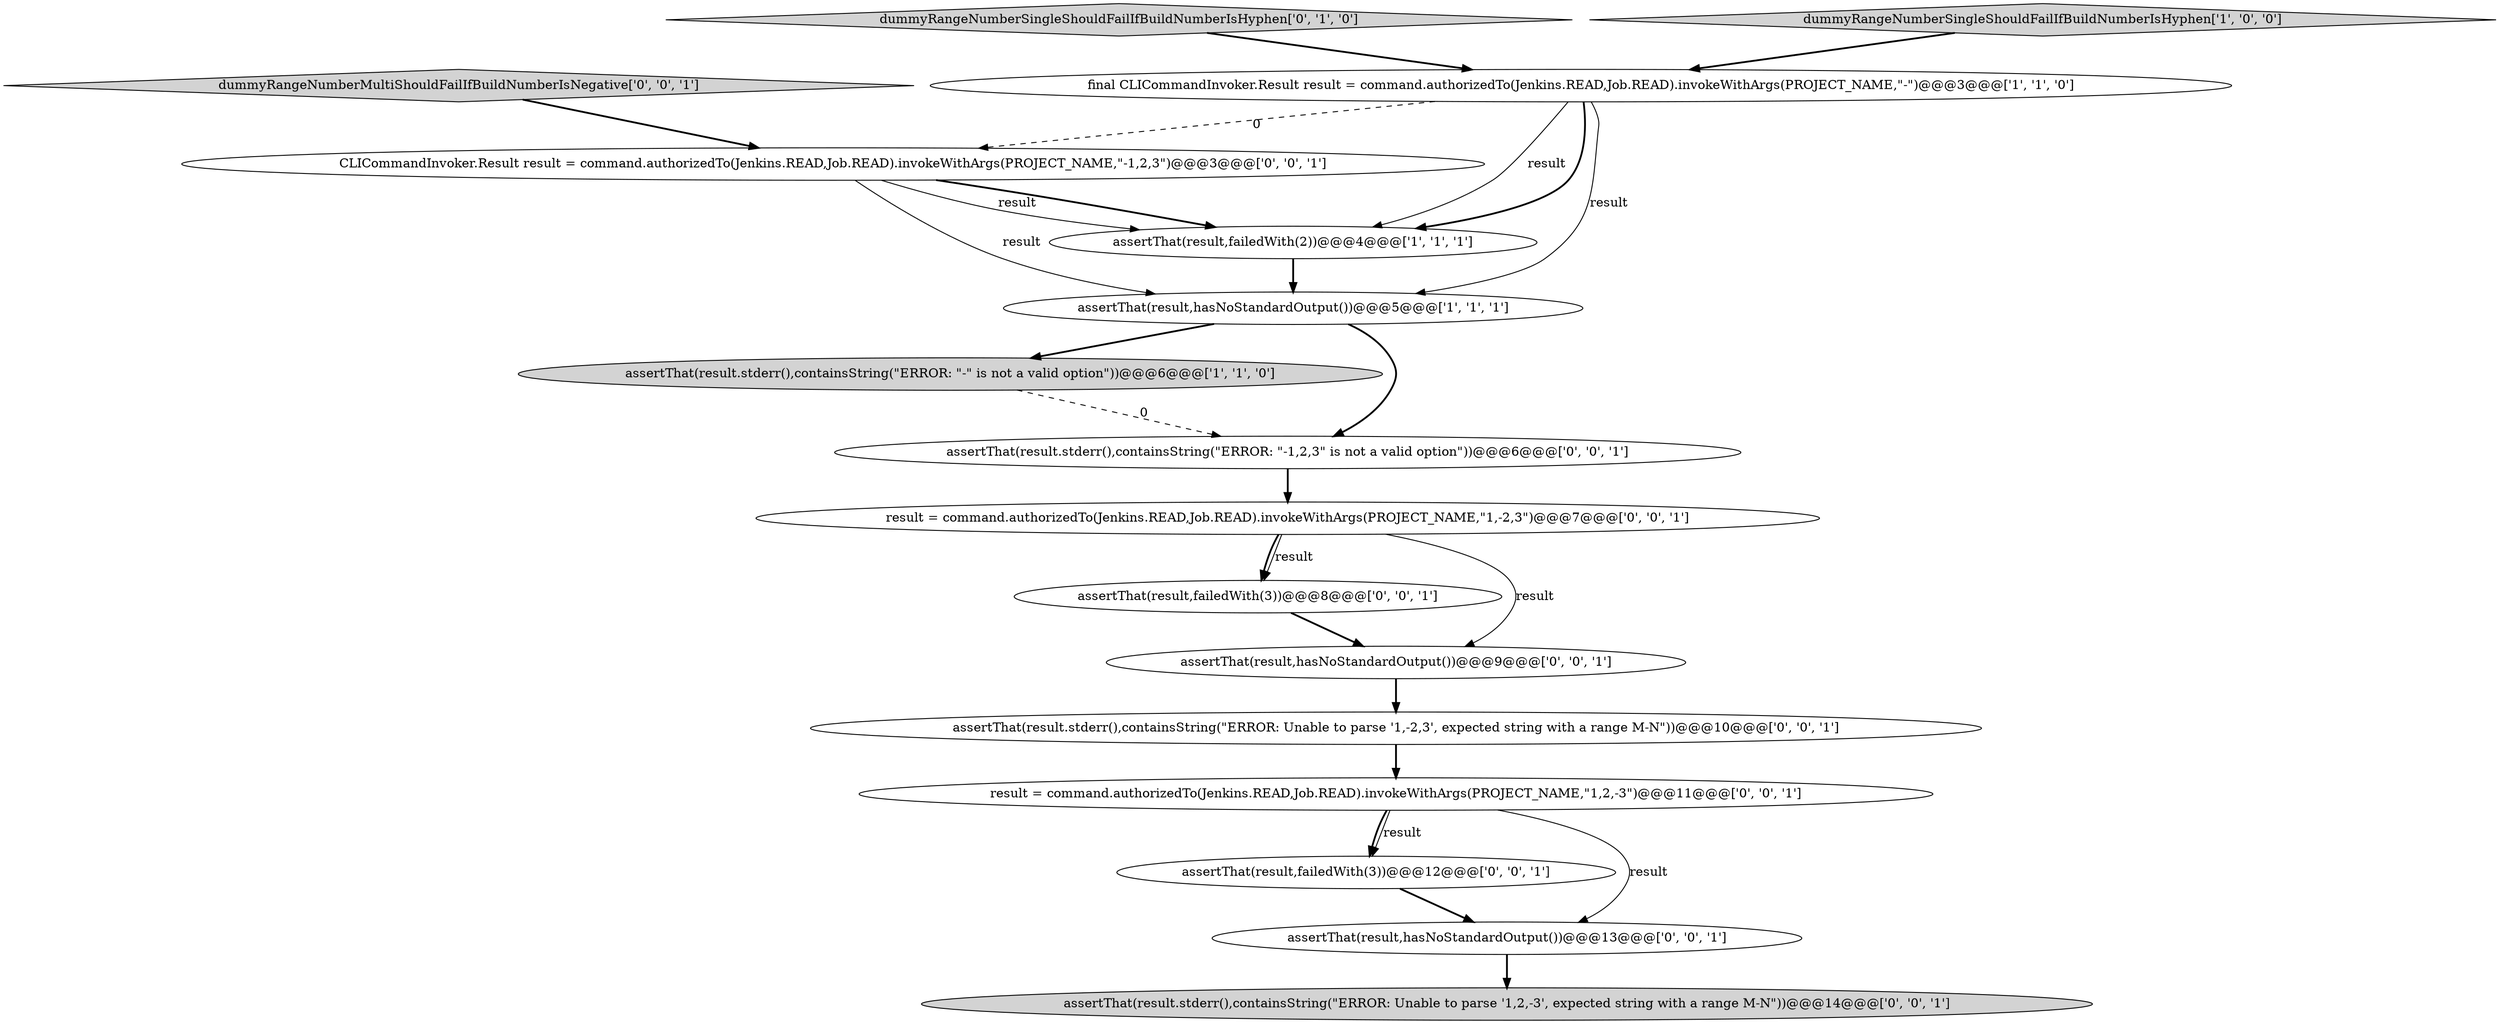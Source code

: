 digraph {
1 [style = filled, label = "final CLICommandInvoker.Result result = command.authorizedTo(Jenkins.READ,Job.READ).invokeWithArgs(PROJECT_NAME,\"-\")@@@3@@@['1', '1', '0']", fillcolor = white, shape = ellipse image = "AAA0AAABBB1BBB"];
13 [style = filled, label = "result = command.authorizedTo(Jenkins.READ,Job.READ).invokeWithArgs(PROJECT_NAME,\"1,-2,3\")@@@7@@@['0', '0', '1']", fillcolor = white, shape = ellipse image = "AAA0AAABBB3BBB"];
16 [style = filled, label = "assertThat(result,failedWith(3))@@@8@@@['0', '0', '1']", fillcolor = white, shape = ellipse image = "AAA0AAABBB3BBB"];
11 [style = filled, label = "result = command.authorizedTo(Jenkins.READ,Job.READ).invokeWithArgs(PROJECT_NAME,\"1,2,-3\")@@@11@@@['0', '0', '1']", fillcolor = white, shape = ellipse image = "AAA0AAABBB3BBB"];
2 [style = filled, label = "assertThat(result,hasNoStandardOutput())@@@5@@@['1', '1', '1']", fillcolor = white, shape = ellipse image = "AAA0AAABBB1BBB"];
9 [style = filled, label = "dummyRangeNumberMultiShouldFailIfBuildNumberIsNegative['0', '0', '1']", fillcolor = lightgray, shape = diamond image = "AAA0AAABBB3BBB"];
14 [style = filled, label = "CLICommandInvoker.Result result = command.authorizedTo(Jenkins.READ,Job.READ).invokeWithArgs(PROJECT_NAME,\"-1,2,3\")@@@3@@@['0', '0', '1']", fillcolor = white, shape = ellipse image = "AAA0AAABBB3BBB"];
12 [style = filled, label = "assertThat(result,hasNoStandardOutput())@@@9@@@['0', '0', '1']", fillcolor = white, shape = ellipse image = "AAA0AAABBB3BBB"];
5 [style = filled, label = "dummyRangeNumberSingleShouldFailIfBuildNumberIsHyphen['0', '1', '0']", fillcolor = lightgray, shape = diamond image = "AAA0AAABBB2BBB"];
0 [style = filled, label = "assertThat(result,failedWith(2))@@@4@@@['1', '1', '1']", fillcolor = white, shape = ellipse image = "AAA0AAABBB1BBB"];
8 [style = filled, label = "assertThat(result.stderr(),containsString(\"ERROR: Unable to parse '1,2,-3', expected string with a range M-N\"))@@@14@@@['0', '0', '1']", fillcolor = lightgray, shape = ellipse image = "AAA0AAABBB3BBB"];
3 [style = filled, label = "assertThat(result.stderr(),containsString(\"ERROR: \"-\" is not a valid option\"))@@@6@@@['1', '1', '0']", fillcolor = lightgray, shape = ellipse image = "AAA0AAABBB1BBB"];
4 [style = filled, label = "dummyRangeNumberSingleShouldFailIfBuildNumberIsHyphen['1', '0', '0']", fillcolor = lightgray, shape = diamond image = "AAA0AAABBB1BBB"];
7 [style = filled, label = "assertThat(result.stderr(),containsString(\"ERROR: \"-1,2,3\" is not a valid option\"))@@@6@@@['0', '0', '1']", fillcolor = white, shape = ellipse image = "AAA0AAABBB3BBB"];
10 [style = filled, label = "assertThat(result.stderr(),containsString(\"ERROR: Unable to parse '1,-2,3', expected string with a range M-N\"))@@@10@@@['0', '0', '1']", fillcolor = white, shape = ellipse image = "AAA0AAABBB3BBB"];
6 [style = filled, label = "assertThat(result,failedWith(3))@@@12@@@['0', '0', '1']", fillcolor = white, shape = ellipse image = "AAA0AAABBB3BBB"];
15 [style = filled, label = "assertThat(result,hasNoStandardOutput())@@@13@@@['0', '0', '1']", fillcolor = white, shape = ellipse image = "AAA0AAABBB3BBB"];
7->13 [style = bold, label=""];
13->12 [style = solid, label="result"];
1->14 [style = dashed, label="0"];
3->7 [style = dashed, label="0"];
2->3 [style = bold, label=""];
11->6 [style = bold, label=""];
0->2 [style = bold, label=""];
14->2 [style = solid, label="result"];
1->0 [style = solid, label="result"];
1->0 [style = bold, label=""];
13->16 [style = bold, label=""];
11->6 [style = solid, label="result"];
6->15 [style = bold, label=""];
5->1 [style = bold, label=""];
13->16 [style = solid, label="result"];
12->10 [style = bold, label=""];
11->15 [style = solid, label="result"];
14->0 [style = bold, label=""];
14->0 [style = solid, label="result"];
9->14 [style = bold, label=""];
4->1 [style = bold, label=""];
2->7 [style = bold, label=""];
1->2 [style = solid, label="result"];
16->12 [style = bold, label=""];
15->8 [style = bold, label=""];
10->11 [style = bold, label=""];
}
